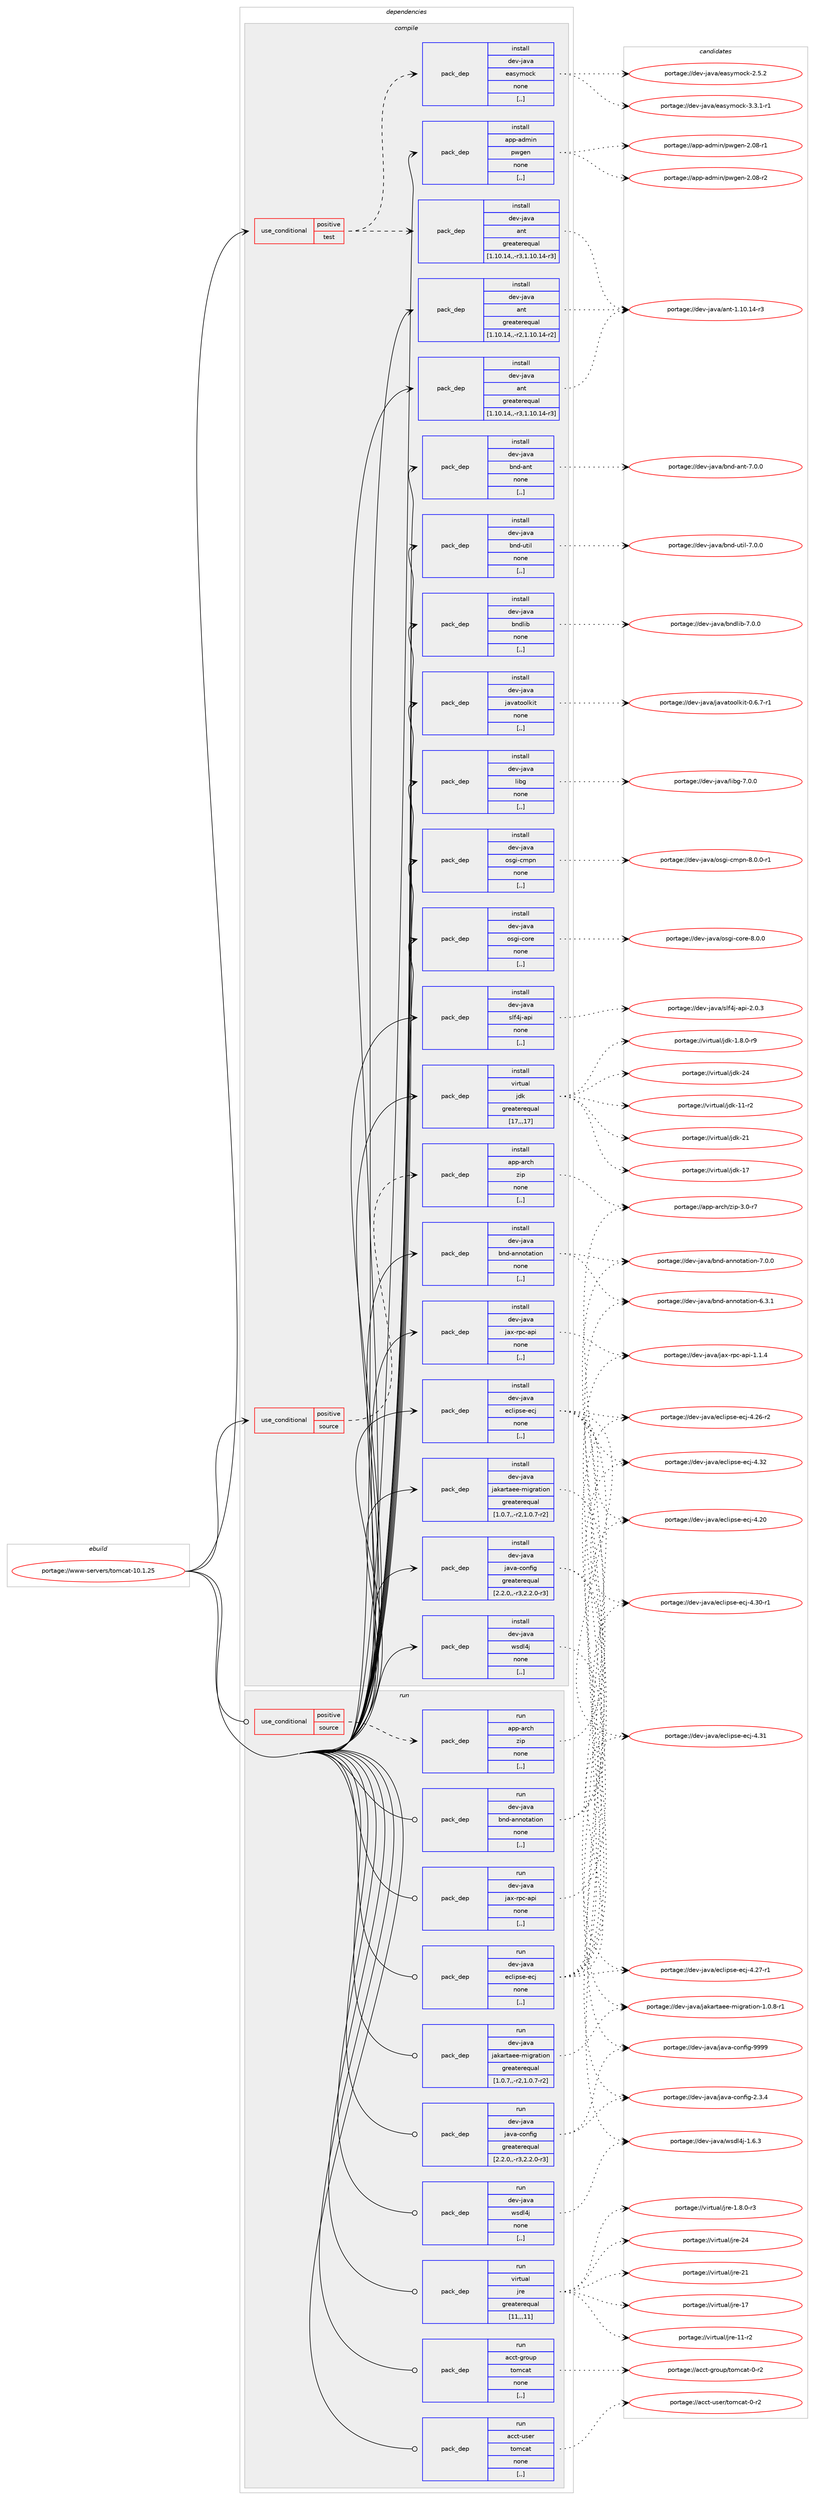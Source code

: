 digraph prolog {

# *************
# Graph options
# *************

newrank=true;
concentrate=true;
compound=true;
graph [rankdir=LR,fontname=Helvetica,fontsize=10,ranksep=1.5];#, ranksep=2.5, nodesep=0.2];
edge  [arrowhead=vee];
node  [fontname=Helvetica,fontsize=10];

# **********
# The ebuild
# **********

subgraph cluster_leftcol {
color=gray;
label=<<i>ebuild</i>>;
id [label="portage://www-servers/tomcat-10.1.25", color=red, width=4, href="../www-servers/tomcat-10.1.25.svg"];
}

# ****************
# The dependencies
# ****************

subgraph cluster_midcol {
color=gray;
label=<<i>dependencies</i>>;
subgraph cluster_compile {
fillcolor="#eeeeee";
style=filled;
label=<<i>compile</i>>;
subgraph cond121089 {
dependency454277 [label=<<TABLE BORDER="0" CELLBORDER="1" CELLSPACING="0" CELLPADDING="4"><TR><TD ROWSPAN="3" CELLPADDING="10">use_conditional</TD></TR><TR><TD>positive</TD></TR><TR><TD>source</TD></TR></TABLE>>, shape=none, color=red];
subgraph pack329811 {
dependency454278 [label=<<TABLE BORDER="0" CELLBORDER="1" CELLSPACING="0" CELLPADDING="4" WIDTH="220"><TR><TD ROWSPAN="6" CELLPADDING="30">pack_dep</TD></TR><TR><TD WIDTH="110">install</TD></TR><TR><TD>app-arch</TD></TR><TR><TD>zip</TD></TR><TR><TD>none</TD></TR><TR><TD>[,,]</TD></TR></TABLE>>, shape=none, color=blue];
}
dependency454277:e -> dependency454278:w [weight=20,style="dashed",arrowhead="vee"];
}
id:e -> dependency454277:w [weight=20,style="solid",arrowhead="vee"];
subgraph cond121090 {
dependency454279 [label=<<TABLE BORDER="0" CELLBORDER="1" CELLSPACING="0" CELLPADDING="4"><TR><TD ROWSPAN="3" CELLPADDING="10">use_conditional</TD></TR><TR><TD>positive</TD></TR><TR><TD>test</TD></TR></TABLE>>, shape=none, color=red];
subgraph pack329812 {
dependency454280 [label=<<TABLE BORDER="0" CELLBORDER="1" CELLSPACING="0" CELLPADDING="4" WIDTH="220"><TR><TD ROWSPAN="6" CELLPADDING="30">pack_dep</TD></TR><TR><TD WIDTH="110">install</TD></TR><TR><TD>dev-java</TD></TR><TR><TD>ant</TD></TR><TR><TD>greaterequal</TD></TR><TR><TD>[1.10.14,,-r3,1.10.14-r3]</TD></TR></TABLE>>, shape=none, color=blue];
}
dependency454279:e -> dependency454280:w [weight=20,style="dashed",arrowhead="vee"];
subgraph pack329813 {
dependency454281 [label=<<TABLE BORDER="0" CELLBORDER="1" CELLSPACING="0" CELLPADDING="4" WIDTH="220"><TR><TD ROWSPAN="6" CELLPADDING="30">pack_dep</TD></TR><TR><TD WIDTH="110">install</TD></TR><TR><TD>dev-java</TD></TR><TR><TD>easymock</TD></TR><TR><TD>none</TD></TR><TR><TD>[,,]</TD></TR></TABLE>>, shape=none, color=blue];
}
dependency454279:e -> dependency454281:w [weight=20,style="dashed",arrowhead="vee"];
}
id:e -> dependency454279:w [weight=20,style="solid",arrowhead="vee"];
subgraph pack329814 {
dependency454282 [label=<<TABLE BORDER="0" CELLBORDER="1" CELLSPACING="0" CELLPADDING="4" WIDTH="220"><TR><TD ROWSPAN="6" CELLPADDING="30">pack_dep</TD></TR><TR><TD WIDTH="110">install</TD></TR><TR><TD>app-admin</TD></TR><TR><TD>pwgen</TD></TR><TR><TD>none</TD></TR><TR><TD>[,,]</TD></TR></TABLE>>, shape=none, color=blue];
}
id:e -> dependency454282:w [weight=20,style="solid",arrowhead="vee"];
subgraph pack329815 {
dependency454283 [label=<<TABLE BORDER="0" CELLBORDER="1" CELLSPACING="0" CELLPADDING="4" WIDTH="220"><TR><TD ROWSPAN="6" CELLPADDING="30">pack_dep</TD></TR><TR><TD WIDTH="110">install</TD></TR><TR><TD>dev-java</TD></TR><TR><TD>ant</TD></TR><TR><TD>greaterequal</TD></TR><TR><TD>[1.10.14,,-r2,1.10.14-r2]</TD></TR></TABLE>>, shape=none, color=blue];
}
id:e -> dependency454283:w [weight=20,style="solid",arrowhead="vee"];
subgraph pack329816 {
dependency454284 [label=<<TABLE BORDER="0" CELLBORDER="1" CELLSPACING="0" CELLPADDING="4" WIDTH="220"><TR><TD ROWSPAN="6" CELLPADDING="30">pack_dep</TD></TR><TR><TD WIDTH="110">install</TD></TR><TR><TD>dev-java</TD></TR><TR><TD>ant</TD></TR><TR><TD>greaterequal</TD></TR><TR><TD>[1.10.14,,-r3,1.10.14-r3]</TD></TR></TABLE>>, shape=none, color=blue];
}
id:e -> dependency454284:w [weight=20,style="solid",arrowhead="vee"];
subgraph pack329817 {
dependency454285 [label=<<TABLE BORDER="0" CELLBORDER="1" CELLSPACING="0" CELLPADDING="4" WIDTH="220"><TR><TD ROWSPAN="6" CELLPADDING="30">pack_dep</TD></TR><TR><TD WIDTH="110">install</TD></TR><TR><TD>dev-java</TD></TR><TR><TD>bnd-annotation</TD></TR><TR><TD>none</TD></TR><TR><TD>[,,]</TD></TR></TABLE>>, shape=none, color=blue];
}
id:e -> dependency454285:w [weight=20,style="solid",arrowhead="vee"];
subgraph pack329818 {
dependency454286 [label=<<TABLE BORDER="0" CELLBORDER="1" CELLSPACING="0" CELLPADDING="4" WIDTH="220"><TR><TD ROWSPAN="6" CELLPADDING="30">pack_dep</TD></TR><TR><TD WIDTH="110">install</TD></TR><TR><TD>dev-java</TD></TR><TR><TD>bnd-ant</TD></TR><TR><TD>none</TD></TR><TR><TD>[,,]</TD></TR></TABLE>>, shape=none, color=blue];
}
id:e -> dependency454286:w [weight=20,style="solid",arrowhead="vee"];
subgraph pack329819 {
dependency454287 [label=<<TABLE BORDER="0" CELLBORDER="1" CELLSPACING="0" CELLPADDING="4" WIDTH="220"><TR><TD ROWSPAN="6" CELLPADDING="30">pack_dep</TD></TR><TR><TD WIDTH="110">install</TD></TR><TR><TD>dev-java</TD></TR><TR><TD>bnd-util</TD></TR><TR><TD>none</TD></TR><TR><TD>[,,]</TD></TR></TABLE>>, shape=none, color=blue];
}
id:e -> dependency454287:w [weight=20,style="solid",arrowhead="vee"];
subgraph pack329820 {
dependency454288 [label=<<TABLE BORDER="0" CELLBORDER="1" CELLSPACING="0" CELLPADDING="4" WIDTH="220"><TR><TD ROWSPAN="6" CELLPADDING="30">pack_dep</TD></TR><TR><TD WIDTH="110">install</TD></TR><TR><TD>dev-java</TD></TR><TR><TD>bndlib</TD></TR><TR><TD>none</TD></TR><TR><TD>[,,]</TD></TR></TABLE>>, shape=none, color=blue];
}
id:e -> dependency454288:w [weight=20,style="solid",arrowhead="vee"];
subgraph pack329821 {
dependency454289 [label=<<TABLE BORDER="0" CELLBORDER="1" CELLSPACING="0" CELLPADDING="4" WIDTH="220"><TR><TD ROWSPAN="6" CELLPADDING="30">pack_dep</TD></TR><TR><TD WIDTH="110">install</TD></TR><TR><TD>dev-java</TD></TR><TR><TD>eclipse-ecj</TD></TR><TR><TD>none</TD></TR><TR><TD>[,,]</TD></TR></TABLE>>, shape=none, color=blue];
}
id:e -> dependency454289:w [weight=20,style="solid",arrowhead="vee"];
subgraph pack329822 {
dependency454290 [label=<<TABLE BORDER="0" CELLBORDER="1" CELLSPACING="0" CELLPADDING="4" WIDTH="220"><TR><TD ROWSPAN="6" CELLPADDING="30">pack_dep</TD></TR><TR><TD WIDTH="110">install</TD></TR><TR><TD>dev-java</TD></TR><TR><TD>jakartaee-migration</TD></TR><TR><TD>greaterequal</TD></TR><TR><TD>[1.0.7,,-r2,1.0.7-r2]</TD></TR></TABLE>>, shape=none, color=blue];
}
id:e -> dependency454290:w [weight=20,style="solid",arrowhead="vee"];
subgraph pack329823 {
dependency454291 [label=<<TABLE BORDER="0" CELLBORDER="1" CELLSPACING="0" CELLPADDING="4" WIDTH="220"><TR><TD ROWSPAN="6" CELLPADDING="30">pack_dep</TD></TR><TR><TD WIDTH="110">install</TD></TR><TR><TD>dev-java</TD></TR><TR><TD>java-config</TD></TR><TR><TD>greaterequal</TD></TR><TR><TD>[2.2.0,,-r3,2.2.0-r3]</TD></TR></TABLE>>, shape=none, color=blue];
}
id:e -> dependency454291:w [weight=20,style="solid",arrowhead="vee"];
subgraph pack329824 {
dependency454292 [label=<<TABLE BORDER="0" CELLBORDER="1" CELLSPACING="0" CELLPADDING="4" WIDTH="220"><TR><TD ROWSPAN="6" CELLPADDING="30">pack_dep</TD></TR><TR><TD WIDTH="110">install</TD></TR><TR><TD>dev-java</TD></TR><TR><TD>javatoolkit</TD></TR><TR><TD>none</TD></TR><TR><TD>[,,]</TD></TR></TABLE>>, shape=none, color=blue];
}
id:e -> dependency454292:w [weight=20,style="solid",arrowhead="vee"];
subgraph pack329825 {
dependency454293 [label=<<TABLE BORDER="0" CELLBORDER="1" CELLSPACING="0" CELLPADDING="4" WIDTH="220"><TR><TD ROWSPAN="6" CELLPADDING="30">pack_dep</TD></TR><TR><TD WIDTH="110">install</TD></TR><TR><TD>dev-java</TD></TR><TR><TD>jax-rpc-api</TD></TR><TR><TD>none</TD></TR><TR><TD>[,,]</TD></TR></TABLE>>, shape=none, color=blue];
}
id:e -> dependency454293:w [weight=20,style="solid",arrowhead="vee"];
subgraph pack329826 {
dependency454294 [label=<<TABLE BORDER="0" CELLBORDER="1" CELLSPACING="0" CELLPADDING="4" WIDTH="220"><TR><TD ROWSPAN="6" CELLPADDING="30">pack_dep</TD></TR><TR><TD WIDTH="110">install</TD></TR><TR><TD>dev-java</TD></TR><TR><TD>libg</TD></TR><TR><TD>none</TD></TR><TR><TD>[,,]</TD></TR></TABLE>>, shape=none, color=blue];
}
id:e -> dependency454294:w [weight=20,style="solid",arrowhead="vee"];
subgraph pack329827 {
dependency454295 [label=<<TABLE BORDER="0" CELLBORDER="1" CELLSPACING="0" CELLPADDING="4" WIDTH="220"><TR><TD ROWSPAN="6" CELLPADDING="30">pack_dep</TD></TR><TR><TD WIDTH="110">install</TD></TR><TR><TD>dev-java</TD></TR><TR><TD>osgi-cmpn</TD></TR><TR><TD>none</TD></TR><TR><TD>[,,]</TD></TR></TABLE>>, shape=none, color=blue];
}
id:e -> dependency454295:w [weight=20,style="solid",arrowhead="vee"];
subgraph pack329828 {
dependency454296 [label=<<TABLE BORDER="0" CELLBORDER="1" CELLSPACING="0" CELLPADDING="4" WIDTH="220"><TR><TD ROWSPAN="6" CELLPADDING="30">pack_dep</TD></TR><TR><TD WIDTH="110">install</TD></TR><TR><TD>dev-java</TD></TR><TR><TD>osgi-core</TD></TR><TR><TD>none</TD></TR><TR><TD>[,,]</TD></TR></TABLE>>, shape=none, color=blue];
}
id:e -> dependency454296:w [weight=20,style="solid",arrowhead="vee"];
subgraph pack329829 {
dependency454297 [label=<<TABLE BORDER="0" CELLBORDER="1" CELLSPACING="0" CELLPADDING="4" WIDTH="220"><TR><TD ROWSPAN="6" CELLPADDING="30">pack_dep</TD></TR><TR><TD WIDTH="110">install</TD></TR><TR><TD>dev-java</TD></TR><TR><TD>slf4j-api</TD></TR><TR><TD>none</TD></TR><TR><TD>[,,]</TD></TR></TABLE>>, shape=none, color=blue];
}
id:e -> dependency454297:w [weight=20,style="solid",arrowhead="vee"];
subgraph pack329830 {
dependency454298 [label=<<TABLE BORDER="0" CELLBORDER="1" CELLSPACING="0" CELLPADDING="4" WIDTH="220"><TR><TD ROWSPAN="6" CELLPADDING="30">pack_dep</TD></TR><TR><TD WIDTH="110">install</TD></TR><TR><TD>dev-java</TD></TR><TR><TD>wsdl4j</TD></TR><TR><TD>none</TD></TR><TR><TD>[,,]</TD></TR></TABLE>>, shape=none, color=blue];
}
id:e -> dependency454298:w [weight=20,style="solid",arrowhead="vee"];
subgraph pack329831 {
dependency454299 [label=<<TABLE BORDER="0" CELLBORDER="1" CELLSPACING="0" CELLPADDING="4" WIDTH="220"><TR><TD ROWSPAN="6" CELLPADDING="30">pack_dep</TD></TR><TR><TD WIDTH="110">install</TD></TR><TR><TD>virtual</TD></TR><TR><TD>jdk</TD></TR><TR><TD>greaterequal</TD></TR><TR><TD>[17,,,17]</TD></TR></TABLE>>, shape=none, color=blue];
}
id:e -> dependency454299:w [weight=20,style="solid",arrowhead="vee"];
}
subgraph cluster_compileandrun {
fillcolor="#eeeeee";
style=filled;
label=<<i>compile and run</i>>;
}
subgraph cluster_run {
fillcolor="#eeeeee";
style=filled;
label=<<i>run</i>>;
subgraph cond121091 {
dependency454300 [label=<<TABLE BORDER="0" CELLBORDER="1" CELLSPACING="0" CELLPADDING="4"><TR><TD ROWSPAN="3" CELLPADDING="10">use_conditional</TD></TR><TR><TD>positive</TD></TR><TR><TD>source</TD></TR></TABLE>>, shape=none, color=red];
subgraph pack329832 {
dependency454301 [label=<<TABLE BORDER="0" CELLBORDER="1" CELLSPACING="0" CELLPADDING="4" WIDTH="220"><TR><TD ROWSPAN="6" CELLPADDING="30">pack_dep</TD></TR><TR><TD WIDTH="110">run</TD></TR><TR><TD>app-arch</TD></TR><TR><TD>zip</TD></TR><TR><TD>none</TD></TR><TR><TD>[,,]</TD></TR></TABLE>>, shape=none, color=blue];
}
dependency454300:e -> dependency454301:w [weight=20,style="dashed",arrowhead="vee"];
}
id:e -> dependency454300:w [weight=20,style="solid",arrowhead="odot"];
subgraph pack329833 {
dependency454302 [label=<<TABLE BORDER="0" CELLBORDER="1" CELLSPACING="0" CELLPADDING="4" WIDTH="220"><TR><TD ROWSPAN="6" CELLPADDING="30">pack_dep</TD></TR><TR><TD WIDTH="110">run</TD></TR><TR><TD>acct-group</TD></TR><TR><TD>tomcat</TD></TR><TR><TD>none</TD></TR><TR><TD>[,,]</TD></TR></TABLE>>, shape=none, color=blue];
}
id:e -> dependency454302:w [weight=20,style="solid",arrowhead="odot"];
subgraph pack329834 {
dependency454303 [label=<<TABLE BORDER="0" CELLBORDER="1" CELLSPACING="0" CELLPADDING="4" WIDTH="220"><TR><TD ROWSPAN="6" CELLPADDING="30">pack_dep</TD></TR><TR><TD WIDTH="110">run</TD></TR><TR><TD>acct-user</TD></TR><TR><TD>tomcat</TD></TR><TR><TD>none</TD></TR><TR><TD>[,,]</TD></TR></TABLE>>, shape=none, color=blue];
}
id:e -> dependency454303:w [weight=20,style="solid",arrowhead="odot"];
subgraph pack329835 {
dependency454304 [label=<<TABLE BORDER="0" CELLBORDER="1" CELLSPACING="0" CELLPADDING="4" WIDTH="220"><TR><TD ROWSPAN="6" CELLPADDING="30">pack_dep</TD></TR><TR><TD WIDTH="110">run</TD></TR><TR><TD>dev-java</TD></TR><TR><TD>bnd-annotation</TD></TR><TR><TD>none</TD></TR><TR><TD>[,,]</TD></TR></TABLE>>, shape=none, color=blue];
}
id:e -> dependency454304:w [weight=20,style="solid",arrowhead="odot"];
subgraph pack329836 {
dependency454305 [label=<<TABLE BORDER="0" CELLBORDER="1" CELLSPACING="0" CELLPADDING="4" WIDTH="220"><TR><TD ROWSPAN="6" CELLPADDING="30">pack_dep</TD></TR><TR><TD WIDTH="110">run</TD></TR><TR><TD>dev-java</TD></TR><TR><TD>eclipse-ecj</TD></TR><TR><TD>none</TD></TR><TR><TD>[,,]</TD></TR></TABLE>>, shape=none, color=blue];
}
id:e -> dependency454305:w [weight=20,style="solid",arrowhead="odot"];
subgraph pack329837 {
dependency454306 [label=<<TABLE BORDER="0" CELLBORDER="1" CELLSPACING="0" CELLPADDING="4" WIDTH="220"><TR><TD ROWSPAN="6" CELLPADDING="30">pack_dep</TD></TR><TR><TD WIDTH="110">run</TD></TR><TR><TD>dev-java</TD></TR><TR><TD>jakartaee-migration</TD></TR><TR><TD>greaterequal</TD></TR><TR><TD>[1.0.7,,-r2,1.0.7-r2]</TD></TR></TABLE>>, shape=none, color=blue];
}
id:e -> dependency454306:w [weight=20,style="solid",arrowhead="odot"];
subgraph pack329838 {
dependency454307 [label=<<TABLE BORDER="0" CELLBORDER="1" CELLSPACING="0" CELLPADDING="4" WIDTH="220"><TR><TD ROWSPAN="6" CELLPADDING="30">pack_dep</TD></TR><TR><TD WIDTH="110">run</TD></TR><TR><TD>dev-java</TD></TR><TR><TD>java-config</TD></TR><TR><TD>greaterequal</TD></TR><TR><TD>[2.2.0,,-r3,2.2.0-r3]</TD></TR></TABLE>>, shape=none, color=blue];
}
id:e -> dependency454307:w [weight=20,style="solid",arrowhead="odot"];
subgraph pack329839 {
dependency454308 [label=<<TABLE BORDER="0" CELLBORDER="1" CELLSPACING="0" CELLPADDING="4" WIDTH="220"><TR><TD ROWSPAN="6" CELLPADDING="30">pack_dep</TD></TR><TR><TD WIDTH="110">run</TD></TR><TR><TD>dev-java</TD></TR><TR><TD>jax-rpc-api</TD></TR><TR><TD>none</TD></TR><TR><TD>[,,]</TD></TR></TABLE>>, shape=none, color=blue];
}
id:e -> dependency454308:w [weight=20,style="solid",arrowhead="odot"];
subgraph pack329840 {
dependency454309 [label=<<TABLE BORDER="0" CELLBORDER="1" CELLSPACING="0" CELLPADDING="4" WIDTH="220"><TR><TD ROWSPAN="6" CELLPADDING="30">pack_dep</TD></TR><TR><TD WIDTH="110">run</TD></TR><TR><TD>dev-java</TD></TR><TR><TD>wsdl4j</TD></TR><TR><TD>none</TD></TR><TR><TD>[,,]</TD></TR></TABLE>>, shape=none, color=blue];
}
id:e -> dependency454309:w [weight=20,style="solid",arrowhead="odot"];
subgraph pack329841 {
dependency454310 [label=<<TABLE BORDER="0" CELLBORDER="1" CELLSPACING="0" CELLPADDING="4" WIDTH="220"><TR><TD ROWSPAN="6" CELLPADDING="30">pack_dep</TD></TR><TR><TD WIDTH="110">run</TD></TR><TR><TD>virtual</TD></TR><TR><TD>jre</TD></TR><TR><TD>greaterequal</TD></TR><TR><TD>[11,,,11]</TD></TR></TABLE>>, shape=none, color=blue];
}
id:e -> dependency454310:w [weight=20,style="solid",arrowhead="odot"];
}
}

# **************
# The candidates
# **************

subgraph cluster_choices {
rank=same;
color=gray;
label=<<i>candidates</i>>;

subgraph choice329811 {
color=black;
nodesep=1;
choice9711211245971149910447122105112455146484511455 [label="portage://app-arch/zip-3.0-r7", color=red, width=4,href="../app-arch/zip-3.0-r7.svg"];
dependency454278:e -> choice9711211245971149910447122105112455146484511455:w [style=dotted,weight="100"];
}
subgraph choice329812 {
color=black;
nodesep=1;
choice100101118451069711897479711011645494649484649524511451 [label="portage://dev-java/ant-1.10.14-r3", color=red, width=4,href="../dev-java/ant-1.10.14-r3.svg"];
dependency454280:e -> choice100101118451069711897479711011645494649484649524511451:w [style=dotted,weight="100"];
}
subgraph choice329813 {
color=black;
nodesep=1;
choice1001011184510697118974710197115121109111991074551465146494511449 [label="portage://dev-java/easymock-3.3.1-r1", color=red, width=4,href="../dev-java/easymock-3.3.1-r1.svg"];
choice100101118451069711897471019711512110911199107455046534650 [label="portage://dev-java/easymock-2.5.2", color=red, width=4,href="../dev-java/easymock-2.5.2.svg"];
dependency454281:e -> choice1001011184510697118974710197115121109111991074551465146494511449:w [style=dotted,weight="100"];
dependency454281:e -> choice100101118451069711897471019711512110911199107455046534650:w [style=dotted,weight="100"];
}
subgraph choice329814 {
color=black;
nodesep=1;
choice9711211245971001091051104711211910310111045504648564511450 [label="portage://app-admin/pwgen-2.08-r2", color=red, width=4,href="../app-admin/pwgen-2.08-r2.svg"];
choice9711211245971001091051104711211910310111045504648564511449 [label="portage://app-admin/pwgen-2.08-r1", color=red, width=4,href="../app-admin/pwgen-2.08-r1.svg"];
dependency454282:e -> choice9711211245971001091051104711211910310111045504648564511450:w [style=dotted,weight="100"];
dependency454282:e -> choice9711211245971001091051104711211910310111045504648564511449:w [style=dotted,weight="100"];
}
subgraph choice329815 {
color=black;
nodesep=1;
choice100101118451069711897479711011645494649484649524511451 [label="portage://dev-java/ant-1.10.14-r3", color=red, width=4,href="../dev-java/ant-1.10.14-r3.svg"];
dependency454283:e -> choice100101118451069711897479711011645494649484649524511451:w [style=dotted,weight="100"];
}
subgraph choice329816 {
color=black;
nodesep=1;
choice100101118451069711897479711011645494649484649524511451 [label="portage://dev-java/ant-1.10.14-r3", color=red, width=4,href="../dev-java/ant-1.10.14-r3.svg"];
dependency454284:e -> choice100101118451069711897479711011645494649484649524511451:w [style=dotted,weight="100"];
}
subgraph choice329817 {
color=black;
nodesep=1;
choice1001011184510697118974798110100459711011011111697116105111110455546484648 [label="portage://dev-java/bnd-annotation-7.0.0", color=red, width=4,href="../dev-java/bnd-annotation-7.0.0.svg"];
choice1001011184510697118974798110100459711011011111697116105111110455446514649 [label="portage://dev-java/bnd-annotation-6.3.1", color=red, width=4,href="../dev-java/bnd-annotation-6.3.1.svg"];
dependency454285:e -> choice1001011184510697118974798110100459711011011111697116105111110455546484648:w [style=dotted,weight="100"];
dependency454285:e -> choice1001011184510697118974798110100459711011011111697116105111110455446514649:w [style=dotted,weight="100"];
}
subgraph choice329818 {
color=black;
nodesep=1;
choice10010111845106971189747981101004597110116455546484648 [label="portage://dev-java/bnd-ant-7.0.0", color=red, width=4,href="../dev-java/bnd-ant-7.0.0.svg"];
dependency454286:e -> choice10010111845106971189747981101004597110116455546484648:w [style=dotted,weight="100"];
}
subgraph choice329819 {
color=black;
nodesep=1;
choice100101118451069711897479811010045117116105108455546484648 [label="portage://dev-java/bnd-util-7.0.0", color=red, width=4,href="../dev-java/bnd-util-7.0.0.svg"];
dependency454287:e -> choice100101118451069711897479811010045117116105108455546484648:w [style=dotted,weight="100"];
}
subgraph choice329820 {
color=black;
nodesep=1;
choice100101118451069711897479811010010810598455546484648 [label="portage://dev-java/bndlib-7.0.0", color=red, width=4,href="../dev-java/bndlib-7.0.0.svg"];
dependency454288:e -> choice100101118451069711897479811010010810598455546484648:w [style=dotted,weight="100"];
}
subgraph choice329821 {
color=black;
nodesep=1;
choice100101118451069711897471019910810511211510145101991064552465150 [label="portage://dev-java/eclipse-ecj-4.32", color=red, width=4,href="../dev-java/eclipse-ecj-4.32.svg"];
choice100101118451069711897471019910810511211510145101991064552465149 [label="portage://dev-java/eclipse-ecj-4.31", color=red, width=4,href="../dev-java/eclipse-ecj-4.31.svg"];
choice1001011184510697118974710199108105112115101451019910645524651484511449 [label="portage://dev-java/eclipse-ecj-4.30-r1", color=red, width=4,href="../dev-java/eclipse-ecj-4.30-r1.svg"];
choice1001011184510697118974710199108105112115101451019910645524650554511449 [label="portage://dev-java/eclipse-ecj-4.27-r1", color=red, width=4,href="../dev-java/eclipse-ecj-4.27-r1.svg"];
choice1001011184510697118974710199108105112115101451019910645524650544511450 [label="portage://dev-java/eclipse-ecj-4.26-r2", color=red, width=4,href="../dev-java/eclipse-ecj-4.26-r2.svg"];
choice100101118451069711897471019910810511211510145101991064552465048 [label="portage://dev-java/eclipse-ecj-4.20", color=red, width=4,href="../dev-java/eclipse-ecj-4.20.svg"];
dependency454289:e -> choice100101118451069711897471019910810511211510145101991064552465150:w [style=dotted,weight="100"];
dependency454289:e -> choice100101118451069711897471019910810511211510145101991064552465149:w [style=dotted,weight="100"];
dependency454289:e -> choice1001011184510697118974710199108105112115101451019910645524651484511449:w [style=dotted,weight="100"];
dependency454289:e -> choice1001011184510697118974710199108105112115101451019910645524650554511449:w [style=dotted,weight="100"];
dependency454289:e -> choice1001011184510697118974710199108105112115101451019910645524650544511450:w [style=dotted,weight="100"];
dependency454289:e -> choice100101118451069711897471019910810511211510145101991064552465048:w [style=dotted,weight="100"];
}
subgraph choice329822 {
color=black;
nodesep=1;
choice1001011184510697118974710697107971141169710110145109105103114971161051111104549464846564511449 [label="portage://dev-java/jakartaee-migration-1.0.8-r1", color=red, width=4,href="../dev-java/jakartaee-migration-1.0.8-r1.svg"];
dependency454290:e -> choice1001011184510697118974710697107971141169710110145109105103114971161051111104549464846564511449:w [style=dotted,weight="100"];
}
subgraph choice329823 {
color=black;
nodesep=1;
choice10010111845106971189747106971189745991111101021051034557575757 [label="portage://dev-java/java-config-9999", color=red, width=4,href="../dev-java/java-config-9999.svg"];
choice1001011184510697118974710697118974599111110102105103455046514652 [label="portage://dev-java/java-config-2.3.4", color=red, width=4,href="../dev-java/java-config-2.3.4.svg"];
dependency454291:e -> choice10010111845106971189747106971189745991111101021051034557575757:w [style=dotted,weight="100"];
dependency454291:e -> choice1001011184510697118974710697118974599111110102105103455046514652:w [style=dotted,weight="100"];
}
subgraph choice329824 {
color=black;
nodesep=1;
choice1001011184510697118974710697118971161111111081071051164548465446554511449 [label="portage://dev-java/javatoolkit-0.6.7-r1", color=red, width=4,href="../dev-java/javatoolkit-0.6.7-r1.svg"];
dependency454292:e -> choice1001011184510697118974710697118971161111111081071051164548465446554511449:w [style=dotted,weight="100"];
}
subgraph choice329825 {
color=black;
nodesep=1;
choice100101118451069711897471069712045114112994597112105454946494652 [label="portage://dev-java/jax-rpc-api-1.1.4", color=red, width=4,href="../dev-java/jax-rpc-api-1.1.4.svg"];
dependency454293:e -> choice100101118451069711897471069712045114112994597112105454946494652:w [style=dotted,weight="100"];
}
subgraph choice329826 {
color=black;
nodesep=1;
choice1001011184510697118974710810598103455546484648 [label="portage://dev-java/libg-7.0.0", color=red, width=4,href="../dev-java/libg-7.0.0.svg"];
dependency454294:e -> choice1001011184510697118974710810598103455546484648:w [style=dotted,weight="100"];
}
subgraph choice329827 {
color=black;
nodesep=1;
choice1001011184510697118974711111510310545991091121104556464846484511449 [label="portage://dev-java/osgi-cmpn-8.0.0-r1", color=red, width=4,href="../dev-java/osgi-cmpn-8.0.0-r1.svg"];
dependency454295:e -> choice1001011184510697118974711111510310545991091121104556464846484511449:w [style=dotted,weight="100"];
}
subgraph choice329828 {
color=black;
nodesep=1;
choice100101118451069711897471111151031054599111114101455646484648 [label="portage://dev-java/osgi-core-8.0.0", color=red, width=4,href="../dev-java/osgi-core-8.0.0.svg"];
dependency454296:e -> choice100101118451069711897471111151031054599111114101455646484648:w [style=dotted,weight="100"];
}
subgraph choice329829 {
color=black;
nodesep=1;
choice10010111845106971189747115108102521064597112105455046484651 [label="portage://dev-java/slf4j-api-2.0.3", color=red, width=4,href="../dev-java/slf4j-api-2.0.3.svg"];
dependency454297:e -> choice10010111845106971189747115108102521064597112105455046484651:w [style=dotted,weight="100"];
}
subgraph choice329830 {
color=black;
nodesep=1;
choice1001011184510697118974711911510010852106454946544651 [label="portage://dev-java/wsdl4j-1.6.3", color=red, width=4,href="../dev-java/wsdl4j-1.6.3.svg"];
dependency454298:e -> choice1001011184510697118974711911510010852106454946544651:w [style=dotted,weight="100"];
}
subgraph choice329831 {
color=black;
nodesep=1;
choice1181051141161179710847106100107455052 [label="portage://virtual/jdk-24", color=red, width=4,href="../virtual/jdk-24.svg"];
choice1181051141161179710847106100107455049 [label="portage://virtual/jdk-21", color=red, width=4,href="../virtual/jdk-21.svg"];
choice1181051141161179710847106100107454955 [label="portage://virtual/jdk-17", color=red, width=4,href="../virtual/jdk-17.svg"];
choice11810511411611797108471061001074549494511450 [label="portage://virtual/jdk-11-r2", color=red, width=4,href="../virtual/jdk-11-r2.svg"];
choice11810511411611797108471061001074549465646484511457 [label="portage://virtual/jdk-1.8.0-r9", color=red, width=4,href="../virtual/jdk-1.8.0-r9.svg"];
dependency454299:e -> choice1181051141161179710847106100107455052:w [style=dotted,weight="100"];
dependency454299:e -> choice1181051141161179710847106100107455049:w [style=dotted,weight="100"];
dependency454299:e -> choice1181051141161179710847106100107454955:w [style=dotted,weight="100"];
dependency454299:e -> choice11810511411611797108471061001074549494511450:w [style=dotted,weight="100"];
dependency454299:e -> choice11810511411611797108471061001074549465646484511457:w [style=dotted,weight="100"];
}
subgraph choice329832 {
color=black;
nodesep=1;
choice9711211245971149910447122105112455146484511455 [label="portage://app-arch/zip-3.0-r7", color=red, width=4,href="../app-arch/zip-3.0-r7.svg"];
dependency454301:e -> choice9711211245971149910447122105112455146484511455:w [style=dotted,weight="100"];
}
subgraph choice329833 {
color=black;
nodesep=1;
choice9799991164510311411111711247116111109999711645484511450 [label="portage://acct-group/tomcat-0-r2", color=red, width=4,href="../acct-group/tomcat-0-r2.svg"];
dependency454302:e -> choice9799991164510311411111711247116111109999711645484511450:w [style=dotted,weight="100"];
}
subgraph choice329834 {
color=black;
nodesep=1;
choice9799991164511711510111447116111109999711645484511450 [label="portage://acct-user/tomcat-0-r2", color=red, width=4,href="../acct-user/tomcat-0-r2.svg"];
dependency454303:e -> choice9799991164511711510111447116111109999711645484511450:w [style=dotted,weight="100"];
}
subgraph choice329835 {
color=black;
nodesep=1;
choice1001011184510697118974798110100459711011011111697116105111110455546484648 [label="portage://dev-java/bnd-annotation-7.0.0", color=red, width=4,href="../dev-java/bnd-annotation-7.0.0.svg"];
choice1001011184510697118974798110100459711011011111697116105111110455446514649 [label="portage://dev-java/bnd-annotation-6.3.1", color=red, width=4,href="../dev-java/bnd-annotation-6.3.1.svg"];
dependency454304:e -> choice1001011184510697118974798110100459711011011111697116105111110455546484648:w [style=dotted,weight="100"];
dependency454304:e -> choice1001011184510697118974798110100459711011011111697116105111110455446514649:w [style=dotted,weight="100"];
}
subgraph choice329836 {
color=black;
nodesep=1;
choice100101118451069711897471019910810511211510145101991064552465150 [label="portage://dev-java/eclipse-ecj-4.32", color=red, width=4,href="../dev-java/eclipse-ecj-4.32.svg"];
choice100101118451069711897471019910810511211510145101991064552465149 [label="portage://dev-java/eclipse-ecj-4.31", color=red, width=4,href="../dev-java/eclipse-ecj-4.31.svg"];
choice1001011184510697118974710199108105112115101451019910645524651484511449 [label="portage://dev-java/eclipse-ecj-4.30-r1", color=red, width=4,href="../dev-java/eclipse-ecj-4.30-r1.svg"];
choice1001011184510697118974710199108105112115101451019910645524650554511449 [label="portage://dev-java/eclipse-ecj-4.27-r1", color=red, width=4,href="../dev-java/eclipse-ecj-4.27-r1.svg"];
choice1001011184510697118974710199108105112115101451019910645524650544511450 [label="portage://dev-java/eclipse-ecj-4.26-r2", color=red, width=4,href="../dev-java/eclipse-ecj-4.26-r2.svg"];
choice100101118451069711897471019910810511211510145101991064552465048 [label="portage://dev-java/eclipse-ecj-4.20", color=red, width=4,href="../dev-java/eclipse-ecj-4.20.svg"];
dependency454305:e -> choice100101118451069711897471019910810511211510145101991064552465150:w [style=dotted,weight="100"];
dependency454305:e -> choice100101118451069711897471019910810511211510145101991064552465149:w [style=dotted,weight="100"];
dependency454305:e -> choice1001011184510697118974710199108105112115101451019910645524651484511449:w [style=dotted,weight="100"];
dependency454305:e -> choice1001011184510697118974710199108105112115101451019910645524650554511449:w [style=dotted,weight="100"];
dependency454305:e -> choice1001011184510697118974710199108105112115101451019910645524650544511450:w [style=dotted,weight="100"];
dependency454305:e -> choice100101118451069711897471019910810511211510145101991064552465048:w [style=dotted,weight="100"];
}
subgraph choice329837 {
color=black;
nodesep=1;
choice1001011184510697118974710697107971141169710110145109105103114971161051111104549464846564511449 [label="portage://dev-java/jakartaee-migration-1.0.8-r1", color=red, width=4,href="../dev-java/jakartaee-migration-1.0.8-r1.svg"];
dependency454306:e -> choice1001011184510697118974710697107971141169710110145109105103114971161051111104549464846564511449:w [style=dotted,weight="100"];
}
subgraph choice329838 {
color=black;
nodesep=1;
choice10010111845106971189747106971189745991111101021051034557575757 [label="portage://dev-java/java-config-9999", color=red, width=4,href="../dev-java/java-config-9999.svg"];
choice1001011184510697118974710697118974599111110102105103455046514652 [label="portage://dev-java/java-config-2.3.4", color=red, width=4,href="../dev-java/java-config-2.3.4.svg"];
dependency454307:e -> choice10010111845106971189747106971189745991111101021051034557575757:w [style=dotted,weight="100"];
dependency454307:e -> choice1001011184510697118974710697118974599111110102105103455046514652:w [style=dotted,weight="100"];
}
subgraph choice329839 {
color=black;
nodesep=1;
choice100101118451069711897471069712045114112994597112105454946494652 [label="portage://dev-java/jax-rpc-api-1.1.4", color=red, width=4,href="../dev-java/jax-rpc-api-1.1.4.svg"];
dependency454308:e -> choice100101118451069711897471069712045114112994597112105454946494652:w [style=dotted,weight="100"];
}
subgraph choice329840 {
color=black;
nodesep=1;
choice1001011184510697118974711911510010852106454946544651 [label="portage://dev-java/wsdl4j-1.6.3", color=red, width=4,href="../dev-java/wsdl4j-1.6.3.svg"];
dependency454309:e -> choice1001011184510697118974711911510010852106454946544651:w [style=dotted,weight="100"];
}
subgraph choice329841 {
color=black;
nodesep=1;
choice1181051141161179710847106114101455052 [label="portage://virtual/jre-24", color=red, width=4,href="../virtual/jre-24.svg"];
choice1181051141161179710847106114101455049 [label="portage://virtual/jre-21", color=red, width=4,href="../virtual/jre-21.svg"];
choice1181051141161179710847106114101454955 [label="portage://virtual/jre-17", color=red, width=4,href="../virtual/jre-17.svg"];
choice11810511411611797108471061141014549494511450 [label="portage://virtual/jre-11-r2", color=red, width=4,href="../virtual/jre-11-r2.svg"];
choice11810511411611797108471061141014549465646484511451 [label="portage://virtual/jre-1.8.0-r3", color=red, width=4,href="../virtual/jre-1.8.0-r3.svg"];
dependency454310:e -> choice1181051141161179710847106114101455052:w [style=dotted,weight="100"];
dependency454310:e -> choice1181051141161179710847106114101455049:w [style=dotted,weight="100"];
dependency454310:e -> choice1181051141161179710847106114101454955:w [style=dotted,weight="100"];
dependency454310:e -> choice11810511411611797108471061141014549494511450:w [style=dotted,weight="100"];
dependency454310:e -> choice11810511411611797108471061141014549465646484511451:w [style=dotted,weight="100"];
}
}

}
